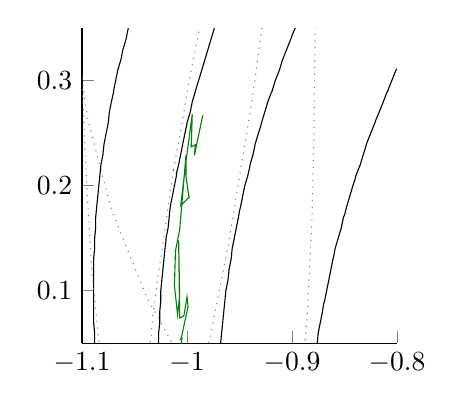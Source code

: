 % This file was created by matlab2tikz v0.4.4 running on MATLAB 7.13.
% Copyright (c) 2008--2013, Nico Schlömer <nico.schloemer@gmail.com>
% All rights reserved.
% 
% The latest updates can be retrieved from
%   http://www.mathworks.com/matlabcentral/fileexchange/22022-matlab2tikz
% where you can also make suggestions and rate matlab2tikz.
% 
\begin{tikzpicture}

\begin{axis}[%
width=4cm,
height=4cm,
colormap={mymap}{[1pt] rgb(0pt)=(0,0,0); rgb(1pt)=(0,0,0)},
unbounded coords=jump,
scale only axis,
xmin=-1.1,
xmax=-0.8,
ymin=0.05,
ymax=0.35,
axis x line*=bottom,
axis y line*=left
]

\addplot[area legend,solid,draw=black,forget plot]
table[row sep=crcr]{
x y\\
-1.23 0.465 \\
-1.23 0.47 \\
-1.229 0.48 \\
-1.228 0.49 \\
-1.227 0.5 \\
-1.225 0.51 \\
-1.224 0.52 \\
-1.222 0.53 \\
-1.221 0.54 \\
-1.22 0.544 \\
-1.219 0.55 \\
-1.217 0.56 \\
-1.215 0.57 \\
-1.213 0.58 \\
-1.211 0.59 \\
-1.21 0.592 \\
-1.208 0.6 \\
-1.206 0.61 \\
-1.203 0.62 \\
-1.2 0.63 \\
-1.2 0.631 \\
-1.197 0.64 \\
-1.194 0.65 \\
-1.191 0.66 \\
-1.19 0.663 \\
-1.188 0.67 \\
-1.184 0.68 \\
-1.18 0.69 \\
-1.18 0.691 \\
-1.177 0.7 \\
-1.173 0.71 \\
-1.17 0.717 \\
-1.169 0.72 \\
-1.164 0.73 \\
-1.16 0.74 \\
-1.16 0.74 \\
-1.155 0.75 \\
-1.151 0.76 \\
-1.15 0.761 \\
-1.146 0.77 \\
-1.141 0.78 \\
-1.14 0.781 \\
-1.136 0.79 \\
-1.13 0.8 \\
-1.13 0.8 \\
-1.125 0.81 \\
-1.12 0.818 \\
-1.119 0.82 \\
-1.113 0.83 \\
-1.11 0.835 \\
-1.107 0.84 \\
-1.1 0.85 \\
-1.1 0.851 \\
-1.094 0.86 \\
-1.09 0.866 \\
-1.087 0.87 \\
-1.08 0.88 \\
-1.08 0.88 \\
-1.073 0.89 \\
-1.07 0.894 \\
-1.066 0.9 \\
-1.06 0.907 \\
-1.058 0.91 \\
-1.05 0.92 \\
-1.05 0.92 \\
-1.042 0.93 \\
-1.04 0.932 \\
-1.034 0.94 \\
-1.03 0.944 \\
-1.025 0.95 \\
-1.02 0.956 \\
-1.016 0.96 \\
-1.01 0.967 \\
-1.007 0.97 \\
-1 0.977 \\
-0.997 0.98 \\
-0.99 0.987 \\
-0.987 0.99 \\
-0.98 0.997 \\
-0.977 1 \\
-0.97 1.007 \\
-0.967 1.01 \\
-0.96 1.016 \\
-0.956 1.02 \\
-0.95 1.025 \\
-0.944 1.03 \\
-0.94 1.034 \\
-0.932 1.04 \\
-0.93 1.042 \\
-0.92 1.05 \\
-0.92 1.05 \\
-0.91 1.058 \\
-0.907 1.06 \\
-0.9 1.066 \\
-0.894 1.07 \\
-0.89 1.073 \\
-0.88 1.08 \\
-0.88 1.08 \\
-0.87 1.087 \\
-0.866 1.09 \\
-0.86 1.094 \\
-0.851 1.1 \\
-0.85 1.1 \\
-0.84 1.107 \\
-0.835 1.11 \\
-0.83 1.113 \\
-0.82 1.119 \\
-0.818 1.12 \\
-0.81 1.125 \\
-0.8 1.13 \\
-0.8 1.13 \\
-0.79 1.136 \\
-0.781 1.14 \\
-0.78 1.141 \\
-0.77 1.146 \\
-0.761 1.15 \\
-0.76 1.151 \\
-0.75 1.155 \\
-0.74 1.16 \\
-0.74 1.16 \\
-0.73 1.164 \\
-0.72 1.169 \\
-0.717 1.17 \\
-0.71 1.173 \\
-0.7 1.177 \\
-0.691 1.18 \\
-0.69 1.18 \\
-0.68 1.184 \\
-0.67 1.188 \\
-0.663 1.19 \\
-0.66 1.191 \\
-0.65 1.194 \\
-0.64 1.197 \\
-0.631 1.2 \\
-0.63 1.2 \\
-0.62 1.203 \\
-0.61 1.206 \\
-0.6 1.208 \\
-0.592 1.21 \\
-0.59 1.211 \\
-0.58 1.213 \\
-0.57 1.215 \\
-0.56 1.217 \\
-0.55 1.219 \\
-0.544 1.22 \\
-0.54 1.221 \\
-0.53 1.222 \\
-0.52 1.224 \\
-0.51 1.225 \\
-0.5 1.227 \\
-0.49 1.228 \\
-0.48 1.229 \\
-0.47 1.23 \\
-0.465 1.23 \\
-0.46 1.23 \\
-0.45 1.231 \\
-0.44 1.232 \\
-0.43 1.232 \\
-0.42 1.232 \\
-0.41 1.232 \\
-0.4 1.233 \\
-0.39 1.232 \\
-0.38 1.232 \\
-0.37 1.232 \\
-0.36 1.232 \\
-0.35 1.231 \\
-0.34 1.23 \\
-0.335 1.23 \\
-0.33 1.23 \\
-0.32 1.229 \\
-0.31 1.228 \\
-0.3 1.227 \\
-0.29 1.225 \\
-0.28 1.224 \\
-0.27 1.222 \\
-0.26 1.221 \\
-0.256 1.22 \\
-0.25 1.219 \\
-0.24 1.217 \\
-0.23 1.215 \\
-0.22 1.213 \\
-0.21 1.211 \\
-0.208 1.21 \\
-0.2 1.208 \\
-0.19 1.206 \\
-0.18 1.203 \\
-0.17 1.2 \\
-0.169 1.2 \\
-0.16 1.197 \\
-0.15 1.194 \\
-0.14 1.191 \\
-0.137 1.19 \\
-0.13 1.188 \\
-0.12 1.184 \\
-0.11 1.18 \\
-0.109 1.18 \\
-0.1 1.177 \\
-0.09 1.173 \\
-0.083 1.17 \\
-0.08 1.169 \\
-0.07 1.164 \\
-0.06 1.16 \\
-0.06 1.16 \\
-0.05 1.155 \\
-0.04 1.151 \\
-0.039 1.15 \\
-0.03 1.146 \\
-0.02 1.141 \\
-0.019 1.14 \\
-0.01 1.136 \\
0 1.13 \\
0.0 1.13 \\
0.01 1.125 \\
0.018 1.12 \\
0.02 1.119 \\
0.03 1.113 \\
0.035 1.11 \\
0.04 1.107 \\
0.05 1.1 \\
0.051 1.1 \\
0.06 1.094 \\
0.066 1.09 \\
0.07 1.087 \\
0.08 1.08 \\
0.08 1.08 \\
0.09 1.073 \\
0.094 1.07 \\
0.1 1.066 \\
0.107 1.06 \\
0.11 1.058 \\
0.12 1.05 \\
0.12 1.05 \\
0.13 1.042 \\
0.132 1.04 \\
0.14 1.034 \\
0.144 1.03 \\
0.15 1.025 \\
0.156 1.02 \\
0.16 1.016 \\
0.167 1.01 \\
0.17 1.007 \\
0.177 1 \\
0.18 0.997 \\
0.187 0.99 \\
0.19 0.987 \\
0.197 0.98 \\
0.2 0.977 \\
0.207 0.97 \\
0.21 0.967 \\
0.216 0.96 \\
0.22 0.956 \\
0.225 0.95 \\
0.23 0.944 \\
0.234 0.94 \\
0.24 0.932 \\
0.242 0.93 \\
0.25 0.92 \\
0.25 0.92 \\
0.258 0.91 \\
0.26 0.907 \\
0.266 0.9 \\
0.27 0.894 \\
0.273 0.89 \\
0.28 0.88 \\
0.28 0.88 \\
0.287 0.87 \\
0.29 0.866 \\
0.294 0.86 \\
0.3 0.851 \\
0.3 0.85 \\
0.307 0.84 \\
0.31 0.835 \\
0.313 0.83 \\
0.319 0.82 \\
0.32 0.818 \\
0.325 0.81 \\
0.33 0.8 \\
0.33 0.8 \\
0.336 0.79 \\
0.34 0.781 \\
0.341 0.78 \\
0.346 0.77 \\
0.35 0.761 \\
0.351 0.76 \\
0.355 0.75 \\
0.36 0.74 \\
0.36 0.74 \\
0.364 0.73 \\
0.369 0.72 \\
0.37 0.717 \\
0.373 0.71 \\
0.377 0.7 \\
0.38 0.691 \\
0.38 0.69 \\
0.384 0.68 \\
0.388 0.67 \\
0.39 0.663 \\
0.391 0.66 \\
0.394 0.65 \\
0.397 0.64 \\
0.4 0.631 \\
0.4 0.63 \\
0.403 0.62 \\
0.406 0.61 \\
0.408 0.6 \\
0.41 0.592 \\
0.411 0.59 \\
0.413 0.58 \\
0.415 0.57 \\
0.417 0.56 \\
0.419 0.55 \\
0.42 0.544 \\
0.421 0.54 \\
0.422 0.53 \\
0.424 0.52 \\
0.425 0.51 \\
0.427 0.5 \\
0.428 0.49 \\
0.429 0.48 \\
0.43 0.47 \\
0.43 0.465 \\
0.43 0.46 \\
0.431 0.45 \\
0.432 0.44 \\
0.432 0.43 \\
0.432 0.42 \\
0.432 0.41 \\
0.433 0.4 \\
0.432 0.39 \\
0.432 0.38 \\
0.432 0.37 \\
0.432 0.36 \\
0.431 0.35 \\
0.43 0.34 \\
0.43 0.335 \\
0.43 0.33 \\
0.429 0.32 \\
0.428 0.31 \\
0.427 0.3 \\
0.425 0.29 \\
0.424 0.28 \\
0.422 0.27 \\
0.421 0.26 \\
0.42 0.256 \\
0.419 0.25 \\
0.417 0.24 \\
0.415 0.23 \\
0.413 0.22 \\
0.411 0.21 \\
0.41 0.208 \\
0.408 0.2 \\
0.406 0.19 \\
0.403 0.18 \\
0.4 0.17 \\
0.4 0.169 \\
0.397 0.16 \\
0.394 0.15 \\
0.391 0.14 \\
0.39 0.137 \\
0.388 0.13 \\
0.384 0.12 \\
0.38 0.11 \\
0.38 0.109 \\
0.377 0.1 \\
0.373 0.09 \\
0.37 0.083 \\
0.369 0.08 \\
0.364 0.07 \\
0.36 0.06 \\
0.36 0.06 \\
0.355 0.05 \\
0.351 0.04 \\
0.35 0.039 \\
0.346 0.03 \\
0.341 0.02 \\
0.34 0.019 \\
0.336 0.01 \\
0.33 0 \\
0.33 -0.0 \\
0.325 -0.01 \\
0.32 -0.018 \\
0.319 -0.02 \\
0.313 -0.03 \\
0.31 -0.035 \\
0.307 -0.04 \\
0.3 -0.05 \\
0.3 -0.051 \\
0.294 -0.06 \\
0.29 -0.066 \\
0.287 -0.07 \\
0.28 -0.08 \\
0.28 -0.08 \\
0.273 -0.09 \\
0.27 -0.094 \\
0.266 -0.1 \\
0.26 -0.107 \\
0.258 -0.11 \\
0.25 -0.12 \\
0.25 -0.12 \\
0.242 -0.13 \\
0.24 -0.132 \\
0.234 -0.14 \\
0.23 -0.144 \\
0.225 -0.15 \\
0.22 -0.156 \\
0.216 -0.16 \\
0.21 -0.167 \\
0.207 -0.17 \\
0.2 -0.177 \\
0.197 -0.18 \\
0.19 -0.187 \\
0.187 -0.19 \\
0.18 -0.197 \\
0.177 -0.2 \\
0.17 -0.207 \\
0.167 -0.21 \\
0.16 -0.216 \\
0.156 -0.22 \\
0.15 -0.225 \\
0.144 -0.23 \\
0.14 -0.234 \\
0.132 -0.24 \\
0.13 -0.242 \\
0.12 -0.25 \\
0.12 -0.25 \\
0.11 -0.258 \\
0.107 -0.26 \\
0.1 -0.266 \\
0.094 -0.27 \\
0.09 -0.273 \\
0.08 -0.28 \\
0.08 -0.28 \\
0.07 -0.287 \\
0.066 -0.29 \\
0.06 -0.294 \\
0.051 -0.3 \\
0.05 -0.3 \\
0.04 -0.307 \\
0.035 -0.31 \\
0.03 -0.313 \\
0.02 -0.319 \\
0.018 -0.32 \\
0.01 -0.325 \\
0.0 -0.33 \\
0 -0.33 \\
-0.01 -0.336 \\
-0.019 -0.34 \\
-0.02 -0.341 \\
-0.03 -0.346 \\
-0.039 -0.35 \\
-0.04 -0.351 \\
-0.05 -0.355 \\
-0.06 -0.36 \\
-0.06 -0.36 \\
-0.07 -0.364 \\
-0.08 -0.369 \\
-0.083 -0.37 \\
-0.09 -0.373 \\
-0.1 -0.377 \\
-0.109 -0.38 \\
-0.11 -0.38 \\
-0.12 -0.384 \\
-0.13 -0.388 \\
-0.137 -0.39 \\
-0.14 -0.391 \\
-0.15 -0.394 \\
-0.16 -0.397 \\
-0.169 -0.4 \\
-0.17 -0.4 \\
-0.18 -0.403 \\
-0.19 -0.406 \\
-0.2 -0.408 \\
-0.208 -0.41 \\
-0.21 -0.411 \\
-0.22 -0.413 \\
-0.23 -0.415 \\
-0.24 -0.417 \\
-0.25 -0.419 \\
-0.256 -0.42 \\
-0.26 -0.421 \\
-0.27 -0.422 \\
-0.28 -0.424 \\
-0.29 -0.425 \\
-0.3 -0.427 \\
-0.31 -0.428 \\
-0.32 -0.429 \\
-0.33 -0.43 \\
-0.335 -0.43 \\
-0.34 -0.43 \\
-0.35 -0.431 \\
-0.36 -0.432 \\
-0.37 -0.432 \\
-0.38 -0.432 \\
-0.39 -0.432 \\
-0.4 -0.433 \\
-0.41 -0.432 \\
-0.42 -0.432 \\
-0.43 -0.432 \\
-0.44 -0.432 \\
-0.45 -0.431 \\
-0.46 -0.43 \\
-0.465 -0.43 \\
-0.47 -0.43 \\
-0.48 -0.429 \\
-0.49 -0.428 \\
-0.5 -0.427 \\
-0.51 -0.425 \\
-0.52 -0.424 \\
-0.53 -0.422 \\
-0.54 -0.421 \\
-0.544 -0.42 \\
-0.55 -0.419 \\
-0.56 -0.417 \\
-0.57 -0.415 \\
-0.58 -0.413 \\
-0.59 -0.411 \\
-0.592 -0.41 \\
-0.6 -0.408 \\
-0.61 -0.406 \\
-0.62 -0.403 \\
-0.63 -0.4 \\
-0.631 -0.4 \\
-0.64 -0.397 \\
-0.65 -0.394 \\
-0.66 -0.391 \\
-0.663 -0.39 \\
-0.67 -0.388 \\
-0.68 -0.384 \\
-0.69 -0.38 \\
-0.691 -0.38 \\
-0.7 -0.377 \\
-0.71 -0.373 \\
-0.717 -0.37 \\
-0.72 -0.369 \\
-0.73 -0.364 \\
-0.74 -0.36 \\
-0.74 -0.36 \\
-0.75 -0.355 \\
-0.76 -0.351 \\
-0.761 -0.35 \\
-0.77 -0.346 \\
-0.78 -0.341 \\
-0.781 -0.34 \\
-0.79 -0.336 \\
-0.8 -0.33 \\
-0.8 -0.33 \\
-0.81 -0.325 \\
-0.818 -0.32 \\
-0.82 -0.319 \\
-0.83 -0.313 \\
-0.835 -0.31 \\
-0.84 -0.307 \\
-0.85 -0.3 \\
-0.851 -0.3 \\
-0.86 -0.294 \\
-0.866 -0.29 \\
-0.87 -0.287 \\
-0.88 -0.28 \\
-0.88 -0.28 \\
-0.89 -0.273 \\
-0.894 -0.27 \\
-0.9 -0.266 \\
-0.907 -0.26 \\
-0.91 -0.258 \\
-0.92 -0.25 \\
-0.92 -0.25 \\
-0.93 -0.242 \\
-0.932 -0.24 \\
-0.94 -0.234 \\
-0.944 -0.23 \\
-0.95 -0.225 \\
-0.956 -0.22 \\
-0.96 -0.216 \\
-0.967 -0.21 \\
-0.97 -0.207 \\
-0.977 -0.2 \\
-0.98 -0.197 \\
-0.987 -0.19 \\
-0.99 -0.187 \\
-0.997 -0.18 \\
-1 -0.177 \\
-1.007 -0.17 \\
-1.01 -0.167 \\
-1.016 -0.16 \\
-1.02 -0.156 \\
-1.025 -0.15 \\
-1.03 -0.144 \\
-1.034 -0.14 \\
-1.04 -0.132 \\
-1.042 -0.13 \\
-1.05 -0.12 \\
-1.05 -0.12 \\
-1.058 -0.11 \\
-1.06 -0.107 \\
-1.066 -0.1 \\
-1.07 -0.094 \\
-1.073 -0.09 \\
-1.08 -0.08 \\
-1.08 -0.08 \\
-1.087 -0.07 \\
-1.09 -0.066 \\
-1.094 -0.06 \\
-1.1 -0.051 \\
-1.1 -0.05 \\
-1.107 -0.04 \\
-1.11 -0.035 \\
-1.113 -0.03 \\
-1.119 -0.02 \\
-1.12 -0.018 \\
-1.125 -0.01 \\
-1.13 -0.0 \\
-1.13 0 \\
-1.136 0.01 \\
-1.14 0.019 \\
-1.141 0.02 \\
-1.146 0.03 \\
-1.15 0.039 \\
-1.151 0.04 \\
-1.155 0.05 \\
-1.16 0.06 \\
-1.16 0.06 \\
-1.164 0.07 \\
-1.169 0.08 \\
-1.17 0.083 \\
-1.173 0.09 \\
-1.177 0.1 \\
-1.18 0.109 \\
-1.18 0.11 \\
-1.184 0.12 \\
-1.188 0.13 \\
-1.19 0.137 \\
-1.191 0.14 \\
-1.194 0.15 \\
-1.197 0.16 \\
-1.2 0.169 \\
-1.2 0.17 \\
-1.203 0.18 \\
-1.206 0.19 \\
-1.208 0.2 \\
-1.21 0.208 \\
-1.211 0.21 \\
-1.213 0.22 \\
-1.215 0.23 \\
-1.217 0.24 \\
-1.219 0.25 \\
-1.22 0.256 \\
-1.221 0.26 \\
-1.222 0.27 \\
-1.224 0.28 \\
-1.225 0.29 \\
-1.227 0.3 \\
-1.228 0.31 \\
-1.229 0.32 \\
-1.23 0.33 \\
-1.23 0.335 \\
-1.23 0.34 \\
-1.231 0.35 \\
-1.232 0.36 \\
-1.232 0.37 \\
-1.232 0.38 \\
-1.232 0.39 \\
-1.233 0.4 \\
-1.232 0.41 \\
-1.232 0.42 \\
-1.232 0.43 \\
-1.232 0.44 \\
-1.231 0.45 \\
-1.23 0.46 \\
-1.23 0.465 \\
NaN NaN \\
};

\addplot [
color=gray,
dotted,
forget plot
]
table[row sep=crcr]{
0.302 0.4\\
0.297 0.49\\
0.279 0.579\\
0.251 0.665\\
0.212 0.747\\
0.162 0.823\\
0.104 0.892\\
0.037 0.953\\
-0.037 1.005\\
-0.117 1.047\\
-0.202 1.078\\
-0.29 1.098\\
-0.38 1.107\\
-0.471 1.104\\
-0.56 1.089\\
-0.647 1.064\\
-0.729 1.027\\
-0.807 0.98\\
-0.877 0.923\\
-0.94 0.858\\
-0.994 0.786\\
-1.038 0.707\\
-1.072 0.623\\
-1.095 0.535\\
-1.107 0.445\\
-1.107 0.355\\
-1.095 0.265\\
-1.072 0.177\\
-1.038 0.093\\
-0.994 0.014\\
-0.94 -0.058\\
-0.877 -0.123\\
-0.807 -0.18\\
-0.729 -0.227\\
-0.647 -0.264\\
-0.56 -0.289\\
-0.471 -0.304\\
-0.38 -0.307\\
-0.29 -0.298\\
-0.202 -0.278\\
-0.117 -0.247\\
-0.037 -0.205\\
0.037 -0.153\\
0.104 -0.092\\
0.162 -0.023\\
0.212 0.053\\
0.251 0.135\\
0.279 0.221\\
0.297 0.31\\
0.302 0.4\\
};

\addplot[area legend,solid,draw=black,forget plot]
table[row sep=crcr]{
x y\\
-1.17 0.348 \\
-1.17 0.35 \\
-1.168 0.36 \\
-1.167 0.37 \\
-1.165 0.38 \\
-1.163 0.39 \\
-1.161 0.4 \\
-1.16 0.404 \\
-1.159 0.41 \\
-1.157 0.42 \\
-1.154 0.43 \\
-1.152 0.44 \\
-1.15 0.447 \\
-1.149 0.45 \\
-1.146 0.46 \\
-1.144 0.47 \\
-1.141 0.48 \\
-1.14 0.482 \\
-1.138 0.49 \\
-1.135 0.5 \\
-1.131 0.51 \\
-1.13 0.514 \\
-1.128 0.52 \\
-1.124 0.53 \\
-1.121 0.54 \\
-1.12 0.542 \\
-1.117 0.55 \\
-1.113 0.56 \\
-1.11 0.567 \\
-1.109 0.57 \\
-1.105 0.58 \\
-1.1 0.59 \\
-1.1 0.591 \\
-1.096 0.6 \\
-1.091 0.61 \\
-1.09 0.613 \\
-1.087 0.62 \\
-1.082 0.63 \\
-1.08 0.634 \\
-1.077 0.64 \\
-1.072 0.65 \\
-1.07 0.653 \\
-1.067 0.66 \\
-1.061 0.67 \\
-1.06 0.672 \\
-1.056 0.68 \\
-1.05 0.69 \\
-1.05 0.69 \\
-1.044 0.7 \\
-1.04 0.707 \\
-1.038 0.71 \\
-1.032 0.72 \\
-1.03 0.723 \\
-1.025 0.73 \\
-1.02 0.738 \\
-1.019 0.74 \\
-1.012 0.75 \\
-1.01 0.753 \\
-1.005 0.76 \\
-1 0.767 \\
-0.998 0.77 \\
-0.991 0.78 \\
-0.99 0.781 \\
-0.983 0.79 \\
-0.98 0.794 \\
-0.976 0.8 \\
-0.97 0.807 \\
-0.968 0.81 \\
-0.96 0.82 \\
-0.96 0.82 \\
-0.952 0.83 \\
-0.95 0.832 \\
-0.943 0.84 \\
-0.94 0.843 \\
-0.934 0.85 \\
-0.93 0.855 \\
-0.925 0.86 \\
-0.92 0.866 \\
-0.916 0.87 \\
-0.91 0.876 \\
-0.907 0.88 \\
-0.9 0.887 \\
-0.897 0.89 \\
-0.89 0.897 \\
-0.887 0.9 \\
-0.88 0.907 \\
-0.876 0.91 \\
-0.87 0.916 \\
-0.866 0.92 \\
-0.86 0.925 \\
-0.855 0.93 \\
-0.85 0.934 \\
-0.843 0.94 \\
-0.84 0.943 \\
-0.832 0.95 \\
-0.83 0.952 \\
-0.82 0.96 \\
-0.82 0.96 \\
-0.81 0.968 \\
-0.807 0.97 \\
-0.8 0.976 \\
-0.794 0.98 \\
-0.79 0.983 \\
-0.781 0.99 \\
-0.78 0.991 \\
-0.77 0.998 \\
-0.767 1 \\
-0.76 1.005 \\
-0.753 1.01 \\
-0.75 1.012 \\
-0.74 1.019 \\
-0.738 1.02 \\
-0.73 1.025 \\
-0.723 1.03 \\
-0.72 1.032 \\
-0.71 1.038 \\
-0.707 1.04 \\
-0.7 1.044 \\
-0.69 1.05 \\
-0.69 1.05 \\
-0.68 1.056 \\
-0.672 1.06 \\
-0.67 1.061 \\
-0.66 1.067 \\
-0.653 1.07 \\
-0.65 1.072 \\
-0.64 1.077 \\
-0.634 1.08 \\
-0.63 1.082 \\
-0.62 1.087 \\
-0.613 1.09 \\
-0.61 1.091 \\
-0.6 1.096 \\
-0.591 1.1 \\
-0.59 1.1 \\
-0.58 1.105 \\
-0.57 1.109 \\
-0.567 1.11 \\
-0.56 1.113 \\
-0.55 1.117 \\
-0.542 1.12 \\
-0.54 1.121 \\
-0.53 1.124 \\
-0.52 1.128 \\
-0.514 1.13 \\
-0.51 1.131 \\
-0.5 1.135 \\
-0.49 1.138 \\
-0.482 1.14 \\
-0.48 1.141 \\
-0.47 1.144 \\
-0.46 1.146 \\
-0.45 1.149 \\
-0.447 1.15 \\
-0.44 1.152 \\
-0.43 1.154 \\
-0.42 1.157 \\
-0.41 1.159 \\
-0.404 1.16 \\
-0.4 1.161 \\
-0.39 1.163 \\
-0.38 1.165 \\
-0.37 1.167 \\
-0.36 1.168 \\
-0.35 1.17 \\
-0.348 1.17 \\
-0.34 1.171 \\
-0.33 1.173 \\
-0.32 1.174 \\
-0.31 1.175 \\
-0.3 1.176 \\
-0.29 1.177 \\
-0.28 1.178 \\
-0.27 1.178 \\
-0.26 1.179 \\
-0.25 1.179 \\
-0.24 1.18 \\
-0.23 1.18 \\
-0.22 1.18 \\
-0.21 1.18 \\
-0.2 1.18 \\
-0.19 1.18 \\
-0.18 1.179 \\
-0.17 1.179 \\
-0.16 1.178 \\
-0.15 1.178 \\
-0.14 1.177 \\
-0.13 1.176 \\
-0.12 1.175 \\
-0.11 1.174 \\
-0.1 1.173 \\
-0.09 1.171 \\
-0.081 1.17 \\
-0.08 1.17 \\
-0.07 1.168 \\
-0.06 1.167 \\
-0.05 1.165 \\
-0.04 1.163 \\
-0.03 1.161 \\
-0.027 1.16 \\
-0.02 1.158 \\
-0.01 1.156 \\
0 1.154 \\
0.01 1.151 \\
0.013 1.15 \\
0.02 1.148 \\
0.03 1.145 \\
0.04 1.142 \\
0.047 1.14 \\
0.05 1.139 \\
0.06 1.136 \\
0.07 1.132 \\
0.076 1.13 \\
0.08 1.128 \\
0.09 1.125 \\
0.1 1.121 \\
0.102 1.12 \\
0.11 1.117 \\
0.12 1.112 \\
0.125 1.11 \\
0.13 1.108 \\
0.14 1.103 \\
0.146 1.1 \\
0.15 1.098 \\
0.16 1.093 \\
0.166 1.09 \\
0.17 1.088 \\
0.18 1.082 \\
0.184 1.08 \\
0.19 1.077 \\
0.2 1.071 \\
0.201 1.07 \\
0.21 1.064 \\
0.217 1.06 \\
0.22 1.058 \\
0.23 1.051 \\
0.232 1.05 \\
0.24 1.044 \\
0.246 1.04 \\
0.25 1.037 \\
0.259 1.03 \\
0.26 1.029 \\
0.27 1.021 \\
0.272 1.02 \\
0.28 1.013 \\
0.283 1.01 \\
0.29 1.004 \\
0.294 1 \\
0.3 0.995 \\
0.305 0.99 \\
0.31 0.985 \\
0.315 0.98 \\
0.32 0.974 \\
0.324 0.97 \\
0.33 0.963 \\
0.333 0.96 \\
0.34 0.951 \\
0.341 0.95 \\
0.348 0.94 \\
0.35 0.938 \\
0.355 0.93 \\
0.36 0.923 \\
0.362 0.92 \\
0.368 0.91 \\
0.37 0.906 \\
0.373 0.9 \\
0.378 0.89 \\
0.38 0.886 \\
0.383 0.88 \\
0.387 0.87 \\
0.39 0.86 \\
0.39 0.859 \\
0.392 0.85 \\
0.394 0.84 \\
0.395 0.83 \\
0.396 0.82 \\
0.395 0.81 \\
0.394 0.8 \\
0.391 0.79 \\
0.39 0.787 \\
0.387 0.78 \\
0.382 0.77 \\
0.38 0.768 \\
0.374 0.76 \\
0.37 0.756 \\
0.364 0.75 \\
0.36 0.747 \\
0.351 0.74 \\
0.35 0.739 \\
0.34 0.734 \\
0.333 0.73 \\
0.33 0.728 \\
0.32 0.724 \\
0.31 0.72 \\
0.309 0.72 \\
0.3 0.717 \\
0.29 0.714 \\
0.28 0.711 \\
0.277 0.71 \\
0.27 0.708 \\
0.26 0.706 \\
0.25 0.704 \\
0.24 0.702 \\
0.232 0.7 \\
0.23 0.7 \\
0.22 0.698 \\
0.21 0.696 \\
0.2 0.694 \\
0.19 0.692 \\
0.18 0.691 \\
0.176 0.69 \\
0.17 0.689 \\
0.16 0.687 \\
0.15 0.686 \\
0.14 0.684 \\
0.13 0.682 \\
0.12 0.68 \\
0.119 0.68 \\
0.11 0.678 \\
0.1 0.677 \\
0.09 0.675 \\
0.08 0.673 \\
0.07 0.671 \\
0.067 0.67 \\
0.06 0.669 \\
0.05 0.666 \\
0.04 0.664 \\
0.03 0.662 \\
0.022 0.66 \\
0.02 0.66 \\
0.01 0.657 \\
0 0.655 \\
-0.01 0.652 \\
-0.018 0.65 \\
-0.02 0.649 \\
-0.03 0.647 \\
-0.04 0.644 \\
-0.05 0.641 \\
-0.052 0.64 \\
-0.06 0.638 \\
-0.07 0.634 \\
-0.08 0.631 \\
-0.083 0.63 \\
-0.09 0.628 \\
-0.1 0.624 \\
-0.11 0.62 \\
-0.111 0.62 \\
-0.12 0.617 \\
-0.13 0.613 \\
-0.137 0.61 \\
-0.14 0.609 \\
-0.15 0.605 \\
-0.16 0.6 \\
-0.161 0.6 \\
-0.17 0.596 \\
-0.18 0.591 \\
-0.183 0.59 \\
-0.19 0.587 \\
-0.2 0.582 \\
-0.203 0.58 \\
-0.21 0.577 \\
-0.22 0.571 \\
-0.223 0.57 \\
-0.23 0.566 \\
-0.24 0.561 \\
-0.241 0.56 \\
-0.25 0.555 \\
-0.258 0.55 \\
-0.26 0.549 \\
-0.27 0.543 \\
-0.275 0.54 \\
-0.28 0.537 \\
-0.29 0.53 \\
-0.29 0.53 \\
-0.3 0.524 \\
-0.305 0.52 \\
-0.31 0.517 \\
-0.32 0.51 \\
-0.32 0.51 \\
-0.33 0.502 \\
-0.333 0.5 \\
-0.34 0.495 \\
-0.346 0.49 \\
-0.35 0.487 \\
-0.359 0.48 \\
-0.36 0.479 \\
-0.37 0.471 \\
-0.371 0.47 \\
-0.38 0.462 \\
-0.383 0.46 \\
-0.39 0.454 \\
-0.394 0.45 \\
-0.4 0.444 \\
-0.405 0.44 \\
-0.41 0.435 \\
-0.415 0.43 \\
-0.42 0.425 \\
-0.425 0.42 \\
-0.43 0.415 \\
-0.435 0.41 \\
-0.44 0.405 \\
-0.444 0.4 \\
-0.45 0.394 \\
-0.454 0.39 \\
-0.46 0.383 \\
-0.462 0.38 \\
-0.47 0.371 \\
-0.471 0.37 \\
-0.479 0.36 \\
-0.48 0.359 \\
-0.487 0.35 \\
-0.49 0.346 \\
-0.495 0.34 \\
-0.5 0.333 \\
-0.502 0.33 \\
-0.51 0.32 \\
-0.51 0.32 \\
-0.517 0.31 \\
-0.52 0.305 \\
-0.524 0.3 \\
-0.53 0.29 \\
-0.53 0.29 \\
-0.537 0.28 \\
-0.54 0.275 \\
-0.543 0.27 \\
-0.549 0.26 \\
-0.55 0.258 \\
-0.555 0.25 \\
-0.56 0.241 \\
-0.561 0.24 \\
-0.566 0.23 \\
-0.57 0.223 \\
-0.571 0.22 \\
-0.577 0.21 \\
-0.58 0.203 \\
-0.582 0.2 \\
-0.587 0.19 \\
-0.59 0.183 \\
-0.591 0.18 \\
-0.596 0.17 \\
-0.6 0.161 \\
-0.6 0.16 \\
-0.605 0.15 \\
-0.609 0.14 \\
-0.61 0.137 \\
-0.613 0.13 \\
-0.617 0.12 \\
-0.62 0.111 \\
-0.62 0.11 \\
-0.624 0.1 \\
-0.628 0.09 \\
-0.63 0.083 \\
-0.631 0.08 \\
-0.634 0.07 \\
-0.638 0.06 \\
-0.64 0.052 \\
-0.641 0.05 \\
-0.644 0.04 \\
-0.647 0.03 \\
-0.649 0.02 \\
-0.65 0.018 \\
-0.652 0.01 \\
-0.655 0 \\
-0.657 -0.01 \\
-0.66 -0.02 \\
-0.66 -0.022 \\
-0.662 -0.03 \\
-0.664 -0.04 \\
-0.666 -0.05 \\
-0.669 -0.06 \\
-0.67 -0.067 \\
-0.671 -0.07 \\
-0.673 -0.08 \\
-0.675 -0.09 \\
-0.677 -0.1 \\
-0.678 -0.11 \\
-0.68 -0.119 \\
-0.68 -0.12 \\
-0.682 -0.13 \\
-0.684 -0.14 \\
-0.686 -0.15 \\
-0.687 -0.16 \\
-0.689 -0.17 \\
-0.69 -0.176 \\
-0.691 -0.18 \\
-0.692 -0.19 \\
-0.694 -0.2 \\
-0.696 -0.21 \\
-0.698 -0.22 \\
-0.7 -0.23 \\
-0.7 -0.232 \\
-0.702 -0.24 \\
-0.704 -0.25 \\
-0.706 -0.26 \\
-0.708 -0.27 \\
-0.71 -0.277 \\
-0.711 -0.28 \\
-0.714 -0.29 \\
-0.717 -0.3 \\
-0.72 -0.309 \\
-0.72 -0.31 \\
-0.724 -0.32 \\
-0.728 -0.33 \\
-0.73 -0.333 \\
-0.734 -0.34 \\
-0.739 -0.35 \\
-0.74 -0.351 \\
-0.747 -0.36 \\
-0.75 -0.364 \\
-0.756 -0.37 \\
-0.76 -0.374 \\
-0.768 -0.38 \\
-0.77 -0.382 \\
-0.78 -0.387 \\
-0.787 -0.39 \\
-0.79 -0.391 \\
-0.8 -0.394 \\
-0.81 -0.395 \\
-0.82 -0.396 \\
-0.83 -0.395 \\
-0.84 -0.394 \\
-0.85 -0.392 \\
-0.859 -0.39 \\
-0.86 -0.39 \\
-0.87 -0.387 \\
-0.88 -0.383 \\
-0.886 -0.38 \\
-0.89 -0.378 \\
-0.9 -0.373 \\
-0.906 -0.37 \\
-0.91 -0.368 \\
-0.92 -0.362 \\
-0.923 -0.36 \\
-0.93 -0.355 \\
-0.938 -0.35 \\
-0.94 -0.348 \\
-0.95 -0.341 \\
-0.951 -0.34 \\
-0.96 -0.333 \\
-0.963 -0.33 \\
-0.97 -0.324 \\
-0.974 -0.32 \\
-0.98 -0.315 \\
-0.985 -0.31 \\
-0.99 -0.305 \\
-0.995 -0.3 \\
-1 -0.294 \\
-1.004 -0.29 \\
-1.01 -0.283 \\
-1.013 -0.28 \\
-1.02 -0.272 \\
-1.021 -0.27 \\
-1.029 -0.26 \\
-1.03 -0.259 \\
-1.037 -0.25 \\
-1.04 -0.246 \\
-1.044 -0.24 \\
-1.05 -0.232 \\
-1.051 -0.23 \\
-1.058 -0.22 \\
-1.06 -0.217 \\
-1.064 -0.21 \\
-1.07 -0.201 \\
-1.071 -0.2 \\
-1.077 -0.19 \\
-1.08 -0.184 \\
-1.082 -0.18 \\
-1.088 -0.17 \\
-1.09 -0.166 \\
-1.093 -0.16 \\
-1.098 -0.15 \\
-1.1 -0.146 \\
-1.103 -0.14 \\
-1.108 -0.13 \\
-1.11 -0.125 \\
-1.112 -0.12 \\
-1.117 -0.11 \\
-1.12 -0.102 \\
-1.121 -0.1 \\
-1.125 -0.09 \\
-1.128 -0.08 \\
-1.13 -0.076 \\
-1.132 -0.07 \\
-1.136 -0.06 \\
-1.139 -0.05 \\
-1.14 -0.047 \\
-1.142 -0.04 \\
-1.145 -0.03 \\
-1.148 -0.02 \\
-1.15 -0.013 \\
-1.151 -0.01 \\
-1.154 0 \\
-1.156 0.01 \\
-1.158 0.02 \\
-1.16 0.027 \\
-1.161 0.03 \\
-1.163 0.04 \\
-1.165 0.05 \\
-1.167 0.06 \\
-1.168 0.07 \\
-1.17 0.08 \\
-1.17 0.081 \\
-1.171 0.09 \\
-1.173 0.1 \\
-1.174 0.11 \\
-1.175 0.12 \\
-1.176 0.13 \\
-1.177 0.14 \\
-1.178 0.15 \\
-1.178 0.16 \\
-1.179 0.17 \\
-1.179 0.18 \\
-1.18 0.19 \\
-1.18 0.2 \\
-1.18 0.21 \\
-1.18 0.22 \\
-1.18 0.23 \\
-1.18 0.24 \\
-1.179 0.25 \\
-1.179 0.26 \\
-1.178 0.27 \\
-1.178 0.28 \\
-1.177 0.29 \\
-1.176 0.3 \\
-1.175 0.31 \\
-1.174 0.32 \\
-1.173 0.33 \\
-1.171 0.34 \\
-1.17 0.348 \\
NaN NaN \\
};

\addplot [
color=gray,
dotted,
forget plot
]
table[row sep=crcr]{
-1.188 0.388\\
-1.187 0.478\\
-1.182 0.567\\
-1.172 0.653\\
-1.158 0.735\\
-1.14 0.811\\
-1.119 0.88\\
-1.094 0.941\\
-1.066 0.994\\
-1.036 1.036\\
-1.004 1.068\\
-0.97 1.088\\
-0.936 1.098\\
-0.901 1.095\\
-0.866 1.081\\
-0.833 1.056\\
-0.8 1.02\\
-0.77 0.973\\
-0.742 0.917\\
-0.717 0.853\\
-0.695 0.78\\
-0.676 0.702\\
-0.662 0.618\\
-0.652 0.531\\
-0.646 0.441\\
-0.645 0.35\\
-0.648 0.261\\
-0.656 0.173\\
-0.667 0.089\\
-0.683 0.01\\
-0.703 -0.063\\
-0.726 -0.129\\
-0.753 -0.185\\
-0.782 -0.233\\
-0.813 -0.27\\
-0.846 -0.296\\
-0.88 -0.311\\
-0.915 -0.314\\
-0.95 -0.306\\
-0.984 -0.287\\
-1.017 -0.256\\
-1.048 -0.214\\
-1.078 -0.163\\
-1.104 -0.103\\
-1.128 -0.034\\
-1.148 0.042\\
-1.164 0.123\\
-1.177 0.209\\
-1.185 0.297\\
-1.188 0.388\\
};

\addplot[area legend,solid,draw=black,forget plot]
table[row sep=crcr]{
x y\\
-1.08 0.231 \\
-1.079 0.24 \\
-1.077 0.25 \\
-1.075 0.26 \\
-1.074 0.27 \\
-1.072 0.28 \\
-1.07 0.289 \\
-1.07 0.29 \\
-1.068 0.3 \\
-1.066 0.31 \\
-1.063 0.32 \\
-1.061 0.33 \\
-1.06 0.333 \\
-1.058 0.34 \\
-1.056 0.35 \\
-1.053 0.36 \\
-1.05 0.37 \\
-1.05 0.37 \\
-1.047 0.38 \\
-1.044 0.39 \\
-1.041 0.4 \\
-1.04 0.402 \\
-1.037 0.41 \\
-1.034 0.42 \\
-1.03 0.43 \\
-1.03 0.431 \\
-1.027 0.44 \\
-1.023 0.45 \\
-1.02 0.457 \\
-1.019 0.46 \\
-1.015 0.47 \\
-1.01 0.48 \\
-1.01 0.481 \\
-1.006 0.49 \\
-1.002 0.5 \\
-1 0.504 \\
-0.997 0.51 \\
-0.992 0.52 \\
-0.99 0.525 \\
-0.987 0.53 \\
-0.982 0.54 \\
-0.98 0.545 \\
-0.977 0.55 \\
-0.972 0.56 \\
-0.97 0.564 \\
-0.967 0.57 \\
-0.961 0.58 \\
-0.96 0.582 \\
-0.955 0.59 \\
-0.95 0.599 \\
-0.949 0.6 \\
-0.943 0.61 \\
-0.94 0.615 \\
-0.937 0.62 \\
-0.931 0.63 \\
-0.93 0.631 \\
-0.924 0.64 \\
-0.92 0.646 \\
-0.917 0.65 \\
-0.911 0.66 \\
-0.91 0.661 \\
-0.903 0.67 \\
-0.9 0.675 \\
-0.896 0.68 \\
-0.89 0.688 \\
-0.889 0.69 \\
-0.881 0.7 \\
-0.88 0.701 \\
-0.873 0.71 \\
-0.87 0.714 \\
-0.865 0.72 \\
-0.86 0.726 \\
-0.857 0.73 \\
-0.85 0.738 \\
-0.848 0.74 \\
-0.84 0.75 \\
-0.84 0.75 \\
-0.831 0.76 \\
-0.83 0.761 \\
-0.822 0.77 \\
-0.82 0.772 \\
-0.812 0.78 \\
-0.81 0.782 \\
-0.803 0.79 \\
-0.8 0.793 \\
-0.793 0.8 \\
-0.79 0.803 \\
-0.782 0.81 \\
-0.78 0.812 \\
-0.772 0.82 \\
-0.77 0.822 \\
-0.761 0.83 \\
-0.76 0.831 \\
-0.75 0.84 \\
-0.75 0.84 \\
-0.74 0.848 \\
-0.738 0.85 \\
-0.73 0.857 \\
-0.726 0.86 \\
-0.72 0.865 \\
-0.714 0.87 \\
-0.71 0.873 \\
-0.701 0.88 \\
-0.7 0.881 \\
-0.69 0.889 \\
-0.688 0.89 \\
-0.68 0.896 \\
-0.675 0.9 \\
-0.67 0.903 \\
-0.661 0.91 \\
-0.66 0.911 \\
-0.65 0.917 \\
-0.646 0.92 \\
-0.64 0.924 \\
-0.631 0.93 \\
-0.63 0.931 \\
-0.62 0.937 \\
-0.615 0.94 \\
-0.61 0.943 \\
-0.6 0.949 \\
-0.599 0.95 \\
-0.59 0.955 \\
-0.582 0.96 \\
-0.58 0.961 \\
-0.57 0.967 \\
-0.564 0.97 \\
-0.56 0.972 \\
-0.55 0.977 \\
-0.545 0.98 \\
-0.54 0.982 \\
-0.53 0.987 \\
-0.525 0.99 \\
-0.52 0.992 \\
-0.51 0.997 \\
-0.504 1 \\
-0.5 1.002 \\
-0.49 1.006 \\
-0.481 1.01 \\
-0.48 1.01 \\
-0.47 1.015 \\
-0.46 1.019 \\
-0.457 1.02 \\
-0.45 1.023 \\
-0.44 1.027 \\
-0.431 1.03 \\
-0.43 1.03 \\
-0.42 1.034 \\
-0.41 1.037 \\
-0.402 1.04 \\
-0.4 1.041 \\
-0.39 1.044 \\
-0.38 1.047 \\
-0.37 1.05 \\
-0.37 1.05 \\
-0.36 1.053 \\
-0.35 1.056 \\
-0.34 1.058 \\
-0.333 1.06 \\
-0.33 1.061 \\
-0.32 1.063 \\
-0.31 1.066 \\
-0.3 1.068 \\
-0.29 1.07 \\
-0.289 1.07 \\
-0.28 1.072 \\
-0.27 1.074 \\
-0.26 1.075 \\
-0.25 1.077 \\
-0.24 1.079 \\
-0.231 1.08 \\
-0.23 1.08 \\
-0.22 1.082 \\
-0.21 1.083 \\
-0.2 1.084 \\
-0.19 1.085 \\
-0.18 1.086 \\
-0.17 1.087 \\
-0.16 1.087 \\
-0.15 1.088 \\
-0.14 1.088 \\
-0.13 1.089 \\
-0.12 1.089 \\
-0.11 1.089 \\
-0.1 1.089 \\
-0.09 1.089 \\
-0.08 1.089 \\
-0.07 1.089 \\
-0.06 1.088 \\
-0.05 1.088 \\
-0.04 1.087 \\
-0.03 1.087 \\
-0.02 1.086 \\
-0.01 1.085 \\
0 1.084 \\
0.01 1.083 \\
0.02 1.081 \\
0.03 1.08 \\
0.031 1.08 \\
0.04 1.079 \\
0.05 1.077 \\
0.06 1.075 \\
0.07 1.073 \\
0.08 1.071 \\
0.087 1.07 \\
0.09 1.069 \\
0.1 1.067 \\
0.11 1.065 \\
0.12 1.062 \\
0.128 1.06 \\
0.13 1.059 \\
0.14 1.057 \\
0.15 1.054 \\
0.16 1.051 \\
0.162 1.05 \\
0.17 1.047 \\
0.18 1.044 \\
0.19 1.041 \\
0.192 1.04 \\
0.2 1.037 \\
0.21 1.033 \\
0.218 1.03 \\
0.22 1.029 \\
0.23 1.025 \\
0.24 1.02 \\
0.241 1.02 \\
0.25 1.016 \\
0.26 1.011 \\
0.262 1.01 \\
0.27 1.006 \\
0.28 1.0 \\
0.281 1 \\
0.29 0.995 \\
0.298 0.99 \\
0.3 0.989 \\
0.31 0.983 \\
0.314 0.98 \\
0.32 0.976 \\
0.329 0.97 \\
0.33 0.969 \\
0.34 0.961 \\
0.342 0.96 \\
0.35 0.953 \\
0.353 0.95 \\
0.36 0.943 \\
0.363 0.94 \\
0.37 0.932 \\
0.372 0.93 \\
0.378 0.92 \\
0.38 0.913 \\
0.381 0.91 \\
0.38 0.903 \\
0.379 0.9 \\
0.37 0.892 \\
0.365 0.89 \\
0.36 0.889 \\
0.35 0.887 \\
0.34 0.886 \\
0.33 0.885 \\
0.32 0.885 \\
0.31 0.885 \\
0.3 0.885 \\
0.29 0.886 \\
0.28 0.886 \\
0.27 0.886 \\
0.26 0.887 \\
0.25 0.887 \\
0.24 0.888 \\
0.23 0.888 \\
0.22 0.889 \\
0.21 0.889 \\
0.2 0.889 \\
0.19 0.89 \\
0.18 0.89 \\
0.171 0.89 \\
0.17 0.89 \\
0.16 0.89 \\
0.15 0.89 \\
0.14 0.89 \\
0.13 0.89 \\
0.12 0.89 \\
0.11 0.89 \\
0.108 0.89 \\
0.1 0.89 \\
0.09 0.89 \\
0.08 0.889 \\
0.07 0.889 \\
0.06 0.888 \\
0.05 0.888 \\
0.04 0.887 \\
0.03 0.886 \\
0.02 0.885 \\
0.01 0.884 \\
0 0.883 \\
-0.01 0.882 \\
-0.02 0.881 \\
-0.025 0.88 \\
-0.03 0.879 \\
-0.04 0.878 \\
-0.05 0.876 \\
-0.06 0.875 \\
-0.07 0.873 \\
-0.08 0.871 \\
-0.087 0.87 \\
-0.09 0.869 \\
-0.1 0.867 \\
-0.11 0.865 \\
-0.12 0.863 \\
-0.13 0.861 \\
-0.134 0.86 \\
-0.14 0.859 \\
-0.15 0.856 \\
-0.16 0.853 \\
-0.17 0.851 \\
-0.172 0.85 \\
-0.18 0.848 \\
-0.19 0.845 \\
-0.2 0.842 \\
-0.206 0.84 \\
-0.21 0.839 \\
-0.22 0.835 \\
-0.23 0.832 \\
-0.236 0.83 \\
-0.24 0.829 \\
-0.25 0.825 \\
-0.26 0.821 \\
-0.263 0.82 \\
-0.27 0.817 \\
-0.28 0.813 \\
-0.288 0.81 \\
-0.29 0.809 \\
-0.3 0.805 \\
-0.31 0.801 \\
-0.311 0.8 \\
-0.32 0.796 \\
-0.33 0.791 \\
-0.333 0.79 \\
-0.34 0.787 \\
-0.35 0.782 \\
-0.353 0.78 \\
-0.36 0.777 \\
-0.37 0.771 \\
-0.373 0.77 \\
-0.38 0.766 \\
-0.39 0.761 \\
-0.391 0.76 \\
-0.4 0.755 \\
-0.408 0.75 \\
-0.41 0.749 \\
-0.42 0.743 \\
-0.425 0.74 \\
-0.43 0.737 \\
-0.44 0.731 \\
-0.441 0.73 \\
-0.45 0.724 \\
-0.456 0.72 \\
-0.46 0.717 \\
-0.47 0.711 \\
-0.471 0.71 \\
-0.48 0.703 \\
-0.485 0.7 \\
-0.49 0.696 \\
-0.498 0.69 \\
-0.5 0.689 \\
-0.51 0.681 \\
-0.512 0.68 \\
-0.52 0.673 \\
-0.524 0.67 \\
-0.53 0.665 \\
-0.536 0.66 \\
-0.54 0.657 \\
-0.548 0.65 \\
-0.55 0.648 \\
-0.56 0.64 \\
-0.56 0.64 \\
-0.57 0.631 \\
-0.571 0.63 \\
-0.58 0.621 \\
-0.581 0.62 \\
-0.59 0.612 \\
-0.592 0.61 \\
-0.6 0.602 \\
-0.602 0.6 \\
-0.61 0.592 \\
-0.612 0.59 \\
-0.62 0.581 \\
-0.621 0.58 \\
-0.63 0.571 \\
-0.631 0.57 \\
-0.64 0.56 \\
-0.64 0.56 \\
-0.648 0.55 \\
-0.65 0.548 \\
-0.657 0.54 \\
-0.66 0.536 \\
-0.665 0.53 \\
-0.67 0.524 \\
-0.673 0.52 \\
-0.68 0.512 \\
-0.681 0.51 \\
-0.689 0.5 \\
-0.69 0.498 \\
-0.696 0.49 \\
-0.7 0.485 \\
-0.703 0.48 \\
-0.71 0.471 \\
-0.711 0.47 \\
-0.717 0.46 \\
-0.72 0.456 \\
-0.724 0.45 \\
-0.73 0.441 \\
-0.731 0.44 \\
-0.737 0.43 \\
-0.74 0.425 \\
-0.743 0.42 \\
-0.749 0.41 \\
-0.75 0.408 \\
-0.755 0.4 \\
-0.76 0.391 \\
-0.761 0.39 \\
-0.766 0.38 \\
-0.77 0.373 \\
-0.771 0.37 \\
-0.777 0.36 \\
-0.78 0.353 \\
-0.782 0.35 \\
-0.787 0.34 \\
-0.79 0.333 \\
-0.791 0.33 \\
-0.796 0.32 \\
-0.8 0.311 \\
-0.801 0.31 \\
-0.805 0.3 \\
-0.809 0.29 \\
-0.81 0.288 \\
-0.813 0.28 \\
-0.817 0.27 \\
-0.82 0.263 \\
-0.821 0.26 \\
-0.825 0.25 \\
-0.829 0.24 \\
-0.83 0.236 \\
-0.832 0.23 \\
-0.835 0.22 \\
-0.839 0.21 \\
-0.84 0.206 \\
-0.842 0.2 \\
-0.845 0.19 \\
-0.848 0.18 \\
-0.85 0.172 \\
-0.851 0.17 \\
-0.853 0.16 \\
-0.856 0.15 \\
-0.859 0.14 \\
-0.86 0.134 \\
-0.861 0.13 \\
-0.863 0.12 \\
-0.865 0.11 \\
-0.867 0.1 \\
-0.869 0.09 \\
-0.87 0.087 \\
-0.871 0.08 \\
-0.873 0.07 \\
-0.875 0.06 \\
-0.876 0.05 \\
-0.878 0.04 \\
-0.879 0.03 \\
-0.88 0.025 \\
-0.881 0.02 \\
-0.882 0.01 \\
-0.883 0 \\
-0.884 -0.01 \\
-0.885 -0.02 \\
-0.886 -0.03 \\
-0.887 -0.04 \\
-0.888 -0.05 \\
-0.888 -0.06 \\
-0.889 -0.07 \\
-0.889 -0.08 \\
-0.89 -0.09 \\
-0.89 -0.1 \\
-0.89 -0.108 \\
-0.89 -0.11 \\
-0.89 -0.12 \\
-0.89 -0.13 \\
-0.89 -0.14 \\
-0.89 -0.15 \\
-0.89 -0.16 \\
-0.89 -0.17 \\
-0.89 -0.171 \\
-0.89 -0.18 \\
-0.89 -0.19 \\
-0.889 -0.2 \\
-0.889 -0.21 \\
-0.889 -0.22 \\
-0.888 -0.23 \\
-0.888 -0.24 \\
-0.887 -0.25 \\
-0.887 -0.26 \\
-0.886 -0.27 \\
-0.886 -0.28 \\
-0.886 -0.29 \\
-0.885 -0.3 \\
-0.885 -0.31 \\
-0.885 -0.32 \\
-0.885 -0.33 \\
-0.886 -0.34 \\
-0.887 -0.35 \\
-0.889 -0.36 \\
-0.89 -0.365 \\
-0.892 -0.37 \\
-0.9 -0.379 \\
-0.903 -0.38 \\
-0.91 -0.381 \\
-0.913 -0.38 \\
-0.92 -0.378 \\
-0.93 -0.372 \\
-0.932 -0.37 \\
-0.94 -0.363 \\
-0.943 -0.36 \\
-0.95 -0.353 \\
-0.953 -0.35 \\
-0.96 -0.342 \\
-0.961 -0.34 \\
-0.969 -0.33 \\
-0.97 -0.329 \\
-0.976 -0.32 \\
-0.98 -0.314 \\
-0.983 -0.31 \\
-0.989 -0.3 \\
-0.99 -0.298 \\
-0.995 -0.29 \\
-1 -0.281 \\
-1.0 -0.28 \\
-1.006 -0.27 \\
-1.01 -0.262 \\
-1.011 -0.26 \\
-1.016 -0.25 \\
-1.02 -0.241 \\
-1.02 -0.24 \\
-1.025 -0.23 \\
-1.029 -0.22 \\
-1.03 -0.218 \\
-1.033 -0.21 \\
-1.037 -0.2 \\
-1.04 -0.192 \\
-1.041 -0.19 \\
-1.044 -0.18 \\
-1.047 -0.17 \\
-1.05 -0.162 \\
-1.051 -0.16 \\
-1.054 -0.15 \\
-1.057 -0.14 \\
-1.059 -0.13 \\
-1.06 -0.128 \\
-1.062 -0.12 \\
-1.065 -0.11 \\
-1.067 -0.1 \\
-1.069 -0.09 \\
-1.07 -0.087 \\
-1.071 -0.08 \\
-1.073 -0.07 \\
-1.075 -0.06 \\
-1.077 -0.05 \\
-1.079 -0.04 \\
-1.08 -0.031 \\
-1.08 -0.03 \\
-1.081 -0.02 \\
-1.083 -0.01 \\
-1.084 0 \\
-1.085 0.01 \\
-1.086 0.02 \\
-1.087 0.03 \\
-1.087 0.04 \\
-1.088 0.05 \\
-1.088 0.06 \\
-1.089 0.07 \\
-1.089 0.08 \\
-1.089 0.09 \\
-1.089 0.1 \\
-1.089 0.11 \\
-1.089 0.12 \\
-1.089 0.13 \\
-1.088 0.14 \\
-1.088 0.15 \\
-1.087 0.16 \\
-1.087 0.17 \\
-1.086 0.18 \\
-1.085 0.19 \\
-1.084 0.2 \\
-1.083 0.21 \\
-1.082 0.22 \\
-1.08 0.23 \\
-1.08 0.231 \\
NaN NaN \\
};

\addplot [
color=gray,
dotted,
forget plot
]
table[row sep=crcr]{
-1.103 0.387\\
-1.1 0.297\\
-1.096 0.209\\
-1.091 0.123\\
-1.083 0.042\\
-1.074 -0.034\\
-1.064 -0.103\\
-1.052 -0.163\\
-1.04 -0.215\\
-1.027 -0.256\\
-1.013 -0.287\\
-0.998 -0.307\\
-0.984 -0.316\\
-0.97 -0.313\\
-0.956 -0.298\\
-0.942 -0.272\\
-0.93 -0.235\\
-0.918 -0.188\\
-0.908 -0.132\\
-0.899 -0.067\\
-0.891 0.006\\
-0.885 0.085\\
-0.881 0.168\\
-0.879 0.256\\
-0.878 0.345\\
-0.88 0.436\\
-0.883 0.525\\
-0.888 0.613\\
-0.894 0.696\\
-0.902 0.775\\
-0.912 0.847\\
-0.923 0.912\\
-0.935 0.968\\
-0.948 1.015\\
-0.962 1.051\\
-0.976 1.077\\
-0.99 1.091\\
-1.005 1.094\\
-1.019 1.085\\
-1.032 1.064\\
-1.045 1.033\\
-1.058 0.991\\
-1.069 0.939\\
-1.078 0.878\\
-1.087 0.809\\
-1.093 0.733\\
-1.098 0.652\\
-1.102 0.566\\
-1.103 0.478\\
-1.103 0.387\\
};

\addplot[area legend,solid,draw=black,forget plot]
table[row sep=crcr]{
x y\\
-1.02 0.148 \\
-1.02 0.15 \\
-1.018 0.16 \\
-1.017 0.17 \\
-1.016 0.18 \\
-1.014 0.19 \\
-1.012 0.2 \\
-1.01 0.21 \\
-1.01 0.212 \\
-1.008 0.22 \\
-1.006 0.23 \\
-1.004 0.24 \\
-1.002 0.25 \\
-1 0.259 \\
-1.0 0.26 \\
-0.997 0.27 \\
-0.995 0.28 \\
-0.992 0.29 \\
-0.99 0.297 \\
-0.989 0.3 \\
-0.986 0.31 \\
-0.983 0.32 \\
-0.98 0.33 \\
-0.98 0.33 \\
-0.977 0.34 \\
-0.974 0.35 \\
-0.97 0.36 \\
-0.97 0.36 \\
-0.966 0.37 \\
-0.963 0.38 \\
-0.96 0.387 \\
-0.959 0.39 \\
-0.955 0.4 \\
-0.951 0.41 \\
-0.95 0.412 \\
-0.947 0.42 \\
-0.942 0.43 \\
-0.94 0.435 \\
-0.938 0.44 \\
-0.933 0.45 \\
-0.93 0.456 \\
-0.928 0.46 \\
-0.923 0.47 \\
-0.92 0.477 \\
-0.918 0.48 \\
-0.913 0.49 \\
-0.91 0.496 \\
-0.908 0.5 \\
-0.902 0.51 \\
-0.9 0.514 \\
-0.897 0.52 \\
-0.891 0.53 \\
-0.89 0.532 \\
-0.885 0.54 \\
-0.88 0.548 \\
-0.879 0.55 \\
-0.873 0.56 \\
-0.87 0.564 \\
-0.866 0.57 \\
-0.86 0.58 \\
-0.86 0.58 \\
-0.853 0.59 \\
-0.85 0.594 \\
-0.846 0.6 \\
-0.84 0.609 \\
-0.839 0.61 \\
-0.832 0.62 \\
-0.83 0.622 \\
-0.824 0.63 \\
-0.82 0.636 \\
-0.817 0.64 \\
-0.81 0.648 \\
-0.809 0.65 \\
-0.801 0.66 \\
-0.8 0.661 \\
-0.792 0.67 \\
-0.79 0.673 \\
-0.784 0.68 \\
-0.78 0.684 \\
-0.775 0.69 \\
-0.77 0.696 \\
-0.766 0.7 \\
-0.76 0.707 \\
-0.757 0.71 \\
-0.75 0.717 \\
-0.747 0.72 \\
-0.74 0.728 \\
-0.738 0.73 \\
-0.73 0.738 \\
-0.728 0.74 \\
-0.72 0.747 \\
-0.717 0.75 \\
-0.71 0.757 \\
-0.707 0.76 \\
-0.7 0.766 \\
-0.696 0.77 \\
-0.69 0.775 \\
-0.684 0.78 \\
-0.68 0.784 \\
-0.673 0.79 \\
-0.67 0.792 \\
-0.661 0.8 \\
-0.66 0.801 \\
-0.65 0.809 \\
-0.648 0.81 \\
-0.64 0.817 \\
-0.636 0.82 \\
-0.63 0.824 \\
-0.622 0.83 \\
-0.62 0.832 \\
-0.61 0.839 \\
-0.609 0.84 \\
-0.6 0.846 \\
-0.594 0.85 \\
-0.59 0.853 \\
-0.58 0.86 \\
-0.58 0.86 \\
-0.57 0.866 \\
-0.564 0.87 \\
-0.56 0.873 \\
-0.55 0.879 \\
-0.548 0.88 \\
-0.54 0.885 \\
-0.532 0.89 \\
-0.53 0.891 \\
-0.52 0.897 \\
-0.514 0.9 \\
-0.51 0.902 \\
-0.5 0.908 \\
-0.496 0.91 \\
-0.49 0.913 \\
-0.48 0.918 \\
-0.477 0.92 \\
-0.47 0.923 \\
-0.46 0.928 \\
-0.456 0.93 \\
-0.45 0.933 \\
-0.44 0.938 \\
-0.435 0.94 \\
-0.43 0.942 \\
-0.42 0.947 \\
-0.412 0.95 \\
-0.41 0.951 \\
-0.4 0.955 \\
-0.39 0.959 \\
-0.387 0.96 \\
-0.38 0.963 \\
-0.37 0.966 \\
-0.36 0.97 \\
-0.36 0.97 \\
-0.35 0.974 \\
-0.34 0.977 \\
-0.33 0.98 \\
-0.33 0.98 \\
-0.32 0.983 \\
-0.31 0.986 \\
-0.3 0.989 \\
-0.297 0.99 \\
-0.29 0.992 \\
-0.28 0.995 \\
-0.27 0.997 \\
-0.26 1.0 \\
-0.259 1 \\
-0.25 1.002 \\
-0.24 1.004 \\
-0.23 1.006 \\
-0.22 1.008 \\
-0.212 1.01 \\
-0.21 1.01 \\
-0.2 1.012 \\
-0.19 1.014 \\
-0.18 1.016 \\
-0.17 1.017 \\
-0.16 1.018 \\
-0.15 1.02 \\
-0.148 1.02 \\
-0.14 1.021 \\
-0.13 1.022 \\
-0.12 1.023 \\
-0.11 1.024 \\
-0.1 1.025 \\
-0.09 1.025 \\
-0.08 1.026 \\
-0.07 1.026 \\
-0.06 1.027 \\
-0.05 1.027 \\
-0.04 1.027 \\
-0.03 1.027 \\
-0.02 1.027 \\
-0.01 1.027 \\
0 1.027 \\
0.01 1.026 \\
0.02 1.026 \\
0.03 1.025 \\
0.04 1.024 \\
0.05 1.024 \\
0.06 1.023 \\
0.07 1.022 \\
0.08 1.021 \\
0.087 1.02 \\
0.09 1.02 \\
0.1 1.018 \\
0.11 1.017 \\
0.12 1.015 \\
0.13 1.014 \\
0.14 1.012 \\
0.15 1.01 \\
0.151 1.01 \\
0.16 1.008 \\
0.17 1.006 \\
0.18 1.004 \\
0.19 1.001 \\
0.196 1 \\
0.2 0.999 \\
0.21 0.996 \\
0.22 0.993 \\
0.23 0.991 \\
0.233 0.99 \\
0.24 0.987 \\
0.25 0.984 \\
0.26 0.981 \\
0.264 0.98 \\
0.27 0.978 \\
0.28 0.974 \\
0.29 0.971 \\
0.292 0.97 \\
0.3 0.966 \\
0.31 0.962 \\
0.317 0.96 \\
0.32 0.958 \\
0.33 0.953 \\
0.339 0.95 \\
0.34 0.949 \\
0.35 0.943 \\
0.358 0.94 \\
0.36 0.938 \\
0.37 0.932 \\
0.374 0.93 \\
0.37 0.926 \\
0.36 0.926 \\
0.35 0.927 \\
0.34 0.929 \\
0.335 0.93 \\
0.33 0.932 \\
0.32 0.934 \\
0.31 0.937 \\
0.3 0.939 \\
0.293 0.94 \\
0.29 0.941 \\
0.28 0.943 \\
0.27 0.946 \\
0.26 0.947 \\
0.25 0.949 \\
0.246 0.95 \\
0.24 0.951 \\
0.23 0.953 \\
0.22 0.955 \\
0.21 0.957 \\
0.2 0.958 \\
0.19 0.96 \\
0.187 0.96 \\
0.18 0.961 \\
0.17 0.963 \\
0.16 0.964 \\
0.15 0.965 \\
0.14 0.966 \\
0.13 0.967 \\
0.12 0.968 \\
0.11 0.968 \\
0.1 0.969 \\
0.09 0.97 \\
0.083 0.97 \\
0.08 0.97 \\
0.07 0.971 \\
0.06 0.971 \\
0.05 0.971 \\
0.04 0.971 \\
0.03 0.971 \\
0.02 0.971 \\
0.01 0.971 \\
0 0.971 \\
-0.01 0.97 \\
-0.018 0.97 \\
-0.02 0.97 \\
-0.03 0.969 \\
-0.04 0.969 \\
-0.05 0.968 \\
-0.06 0.967 \\
-0.07 0.966 \\
-0.08 0.965 \\
-0.09 0.964 \\
-0.1 0.963 \\
-0.11 0.961 \\
-0.12 0.96 \\
-0.12 0.96 \\
-0.13 0.958 \\
-0.14 0.957 \\
-0.15 0.955 \\
-0.16 0.953 \\
-0.17 0.951 \\
-0.176 0.95 \\
-0.18 0.949 \\
-0.19 0.947 \\
-0.2 0.945 \\
-0.21 0.942 \\
-0.219 0.94 \\
-0.22 0.94 \\
-0.23 0.937 \\
-0.24 0.935 \\
-0.25 0.932 \\
-0.256 0.93 \\
-0.26 0.929 \\
-0.27 0.926 \\
-0.28 0.923 \\
-0.288 0.92 \\
-0.29 0.919 \\
-0.3 0.916 \\
-0.31 0.912 \\
-0.317 0.91 \\
-0.32 0.909 \\
-0.33 0.905 \\
-0.34 0.901 \\
-0.343 0.9 \\
-0.35 0.897 \\
-0.36 0.893 \\
-0.367 0.89 \\
-0.37 0.889 \\
-0.38 0.884 \\
-0.39 0.88 \\
-0.39 0.88 \\
-0.4 0.875 \\
-0.41 0.87 \\
-0.411 0.87 \\
-0.42 0.866 \\
-0.43 0.861 \\
-0.431 0.86 \\
-0.44 0.855 \\
-0.45 0.85 \\
-0.45 0.85 \\
-0.46 0.844 \\
-0.468 0.84 \\
-0.47 0.839 \\
-0.48 0.833 \\
-0.485 0.83 \\
-0.49 0.827 \\
-0.5 0.821 \\
-0.502 0.82 \\
-0.51 0.815 \\
-0.517 0.81 \\
-0.52 0.808 \\
-0.53 0.802 \\
-0.532 0.8 \\
-0.54 0.795 \\
-0.547 0.79 \\
-0.55 0.788 \\
-0.56 0.781 \\
-0.561 0.78 \\
-0.57 0.773 \\
-0.574 0.77 \\
-0.58 0.766 \\
-0.587 0.76 \\
-0.59 0.758 \\
-0.6 0.75 \\
-0.6 0.75 \\
-0.61 0.742 \\
-0.612 0.74 \\
-0.62 0.734 \\
-0.624 0.73 \\
-0.63 0.725 \\
-0.636 0.72 \\
-0.64 0.716 \\
-0.647 0.71 \\
-0.65 0.707 \\
-0.657 0.7 \\
-0.66 0.698 \\
-0.668 0.69 \\
-0.67 0.688 \\
-0.678 0.68 \\
-0.68 0.678 \\
-0.688 0.67 \\
-0.69 0.668 \\
-0.698 0.66 \\
-0.7 0.657 \\
-0.707 0.65 \\
-0.71 0.647 \\
-0.716 0.64 \\
-0.72 0.636 \\
-0.725 0.63 \\
-0.73 0.624 \\
-0.734 0.62 \\
-0.74 0.612 \\
-0.742 0.61 \\
-0.75 0.6 \\
-0.75 0.6 \\
-0.758 0.59 \\
-0.76 0.587 \\
-0.766 0.58 \\
-0.77 0.574 \\
-0.773 0.57 \\
-0.78 0.561 \\
-0.781 0.56 \\
-0.788 0.55 \\
-0.79 0.547 \\
-0.795 0.54 \\
-0.8 0.532 \\
-0.802 0.53 \\
-0.808 0.52 \\
-0.81 0.517 \\
-0.815 0.51 \\
-0.82 0.502 \\
-0.821 0.5 \\
-0.827 0.49 \\
-0.83 0.485 \\
-0.833 0.48 \\
-0.839 0.47 \\
-0.84 0.468 \\
-0.844 0.46 \\
-0.85 0.45 \\
-0.85 0.45 \\
-0.855 0.44 \\
-0.86 0.431 \\
-0.861 0.43 \\
-0.866 0.42 \\
-0.87 0.411 \\
-0.87 0.41 \\
-0.875 0.4 \\
-0.88 0.39 \\
-0.88 0.39 \\
-0.884 0.38 \\
-0.889 0.37 \\
-0.89 0.367 \\
-0.893 0.36 \\
-0.897 0.35 \\
-0.9 0.343 \\
-0.901 0.34 \\
-0.905 0.33 \\
-0.909 0.32 \\
-0.91 0.317 \\
-0.912 0.31 \\
-0.916 0.3 \\
-0.919 0.29 \\
-0.92 0.288 \\
-0.923 0.28 \\
-0.926 0.27 \\
-0.929 0.26 \\
-0.93 0.256 \\
-0.932 0.25 \\
-0.935 0.24 \\
-0.937 0.23 \\
-0.94 0.22 \\
-0.94 0.219 \\
-0.942 0.21 \\
-0.945 0.2 \\
-0.947 0.19 \\
-0.949 0.18 \\
-0.95 0.176 \\
-0.951 0.17 \\
-0.953 0.16 \\
-0.955 0.15 \\
-0.957 0.14 \\
-0.958 0.13 \\
-0.96 0.12 \\
-0.96 0.12 \\
-0.961 0.11 \\
-0.963 0.1 \\
-0.964 0.09 \\
-0.965 0.08 \\
-0.966 0.07 \\
-0.967 0.06 \\
-0.968 0.05 \\
-0.969 0.04 \\
-0.969 0.03 \\
-0.97 0.02 \\
-0.97 0.018 \\
-0.97 0.01 \\
-0.971 0 \\
-0.971 -0.01 \\
-0.971 -0.02 \\
-0.971 -0.03 \\
-0.971 -0.04 \\
-0.971 -0.05 \\
-0.971 -0.06 \\
-0.971 -0.07 \\
-0.97 -0.08 \\
-0.97 -0.083 \\
-0.97 -0.09 \\
-0.969 -0.1 \\
-0.968 -0.11 \\
-0.968 -0.12 \\
-0.967 -0.13 \\
-0.966 -0.14 \\
-0.965 -0.15 \\
-0.964 -0.16 \\
-0.963 -0.17 \\
-0.961 -0.18 \\
-0.96 -0.187 \\
-0.96 -0.19 \\
-0.958 -0.2 \\
-0.957 -0.21 \\
-0.955 -0.22 \\
-0.953 -0.23 \\
-0.951 -0.24 \\
-0.95 -0.246 \\
-0.949 -0.25 \\
-0.947 -0.26 \\
-0.946 -0.27 \\
-0.943 -0.28 \\
-0.941 -0.29 \\
-0.94 -0.293 \\
-0.939 -0.3 \\
-0.937 -0.31 \\
-0.934 -0.32 \\
-0.932 -0.33 \\
-0.93 -0.335 \\
-0.929 -0.34 \\
-0.927 -0.35 \\
-0.926 -0.36 \\
-0.926 -0.37 \\
-0.93 -0.374 \\
-0.932 -0.37 \\
-0.938 -0.36 \\
-0.94 -0.358 \\
-0.943 -0.35 \\
-0.949 -0.34 \\
-0.95 -0.339 \\
-0.953 -0.33 \\
-0.958 -0.32 \\
-0.96 -0.317 \\
-0.962 -0.31 \\
-0.966 -0.3 \\
-0.97 -0.292 \\
-0.971 -0.29 \\
-0.974 -0.28 \\
-0.978 -0.27 \\
-0.98 -0.264 \\
-0.981 -0.26 \\
-0.984 -0.25 \\
-0.987 -0.24 \\
-0.99 -0.233 \\
-0.991 -0.23 \\
-0.993 -0.22 \\
-0.996 -0.21 \\
-0.999 -0.2 \\
-1 -0.196 \\
-1.001 -0.19 \\
-1.004 -0.18 \\
-1.006 -0.17 \\
-1.008 -0.16 \\
-1.01 -0.151 \\
-1.01 -0.15 \\
-1.012 -0.14 \\
-1.014 -0.13 \\
-1.015 -0.12 \\
-1.017 -0.11 \\
-1.018 -0.1 \\
-1.02 -0.09 \\
-1.02 -0.087 \\
-1.021 -0.08 \\
-1.022 -0.07 \\
-1.023 -0.06 \\
-1.024 -0.05 \\
-1.024 -0.04 \\
-1.025 -0.03 \\
-1.026 -0.02 \\
-1.026 -0.01 \\
-1.027 0 \\
-1.027 0.01 \\
-1.027 0.02 \\
-1.027 0.03 \\
-1.027 0.04 \\
-1.027 0.05 \\
-1.027 0.06 \\
-1.026 0.07 \\
-1.026 0.08 \\
-1.025 0.09 \\
-1.025 0.1 \\
-1.024 0.11 \\
-1.023 0.12 \\
-1.022 0.13 \\
-1.021 0.14 \\
-1.02 0.148 \\
NaN NaN \\
};

\addplot [
color=gray,
dotted,
forget plot
]
table[row sep=crcr]{
-1.013 0.215\\
-1.005 0.258\\
-0.998 0.3\\
-0.99 0.34\\
-0.982 0.378\\
-0.974 0.414\\
-0.966 0.446\\
-0.958 0.474\\
-0.951 0.498\\
-0.944 0.517\\
-0.938 0.531\\
-0.933 0.54\\
-0.928 0.543\\
-0.924 0.541\\
-0.921 0.534\\
-0.919 0.521\\
-0.919 0.503\\
-0.919 0.48\\
-0.92 0.453\\
-0.922 0.422\\
-0.925 0.388\\
-0.929 0.35\\
-0.934 0.31\\
-0.94 0.269\\
-0.947 0.227\\
-0.954 0.184\\
-0.961 0.142\\
-0.969 0.101\\
-0.977 0.061\\
-0.985 0.024\\
-0.993 -0.009\\
-1.0 -0.04\\
-1.008 -0.066\\
-1.015 -0.087\\
-1.021 -0.104\\
-1.027 -0.115\\
-1.032 -0.121\\
-1.037 -0.122\\
-1.04 -0.117\\
-1.042 -0.107\\
-1.044 -0.092\\
-1.044 -0.072\\
-1.043 -0.047\\
-1.042 -0.018\\
-1.039 0.015\\
-1.035 0.051\\
-1.031 0.09\\
-1.025 0.131\\
-1.019 0.173\\
-1.013 0.215\\
};
\addplot [
color=green!50!black,
solid,
forget plot
]
table[row sep=crcr]{
-0.5 0\\
-0.503 0.001\\
-0.504 0.001\\
-0.504 0.0\\
-0.505 0.0\\
-0.505 0.001\\
-0.506 0.001\\
-0.506 0.001\\
-0.507 0.001\\
-0.508 0.001\\
-0.508 0.001\\
-0.509 0.002\\
-0.509 0.002\\
-0.511 0.002\\
-0.512 0.002\\
-0.513 0.002\\
-0.514 0.002\\
-0.514 0.002\\
-0.515 0.003\\
-0.517 0.004\\
-0.518 0.003\\
-0.519 0.003\\
-0.521 0.003\\
-0.523 0.003\\
-0.526 0.003\\
-0.528 0.002\\
-0.531 0.002\\
-0.534 0.002\\
-0.539 0.002\\
-0.542 0.001\\
-0.545 0.002\\
-0.549 -5.708e-005\\
-0.553 0.0\\
-0.558 0.001\\
-0.562 0.002\\
-0.568 6.423e-005\\
-0.572 -0.0\\
-0.58 0.001\\
-0.586 0.002\\
-0.592 0.004\\
-0.599 0.005\\
-0.607 0.004\\
-0.613 0.004\\
-0.621 0.001\\
-0.629 0.001\\
-0.638 0.001\\
-0.65 0.004\\
-0.66 -0.0\\
-0.67 -0.001\\
-0.681 0.002\\
-0.693 0.005\\
-0.704 0.003\\
-0.713 0.005\\
-0.724 0.001\\
-0.734 0.003\\
-0.749 0.005\\
-0.76 0.006\\
-0.772 0.004\\
-0.787 0.002\\
-0.803 0.001\\
-0.813 0.001\\
-0.824 0.004\\
-0.838 0.003\\
-0.849 0.008\\
-0.859 -0.001\\
-0.868 -0.006\\
-0.876 -0.007\\
-0.882 -0.004\\
-0.891 -0.009\\
-0.902 -0.021\\
-0.917 -0.031\\
-0.928 -0.031\\
-0.934 -0.038\\
-0.944 -0.031\\
-0.95 -0.035\\
-0.957 -0.033\\
-0.967 -0.032\\
-0.97 -0.021\\
-0.976 -0.022\\
-0.978 -0.008\\
-0.985 -0.023\\
-0.99 -0.024\\
-0.991 -0.022\\
-0.995 -0.014\\
-0.997 -0.018\\
-0.999 -0.003\\
-0.999 -0.008\\
-1.005 -0.01\\
-1.006 -0.016\\
-1.005 -0.032\\
-1.007 -0.024\\
-1.013 -0.017\\
-1.013 0.007\\
-1.015 -0.021\\
-1.013 -0.002\\
-1.011 0.029\\
-1.015 0.009\\
-1.014 0.035\\
-1.006 0.037\\
-1.005 0.055\\
-1.006 0.054\\
-1.005 0.057\\
-0.999 0.085\\
-1.0 0.094\\
-1.003 0.076\\
-1.007 0.074\\
-1.008 0.148\\
-1.007 0.095\\
-1.009 0.077\\
-1.012 0.105\\
-1.011 0.138\\
-1.007 0.158\\
-1.001 0.229\\
-1.001 0.209\\
-0.998 0.188\\
-0.998 0.189\\
-1.006 0.181\\
-1.001 0.223\\
-0.995 0.268\\
-0.996 0.237\\
-0.992 0.239\\
-0.993 0.229\\
-0.985 0.267\\
};
\end{axis}
\end{tikzpicture}%